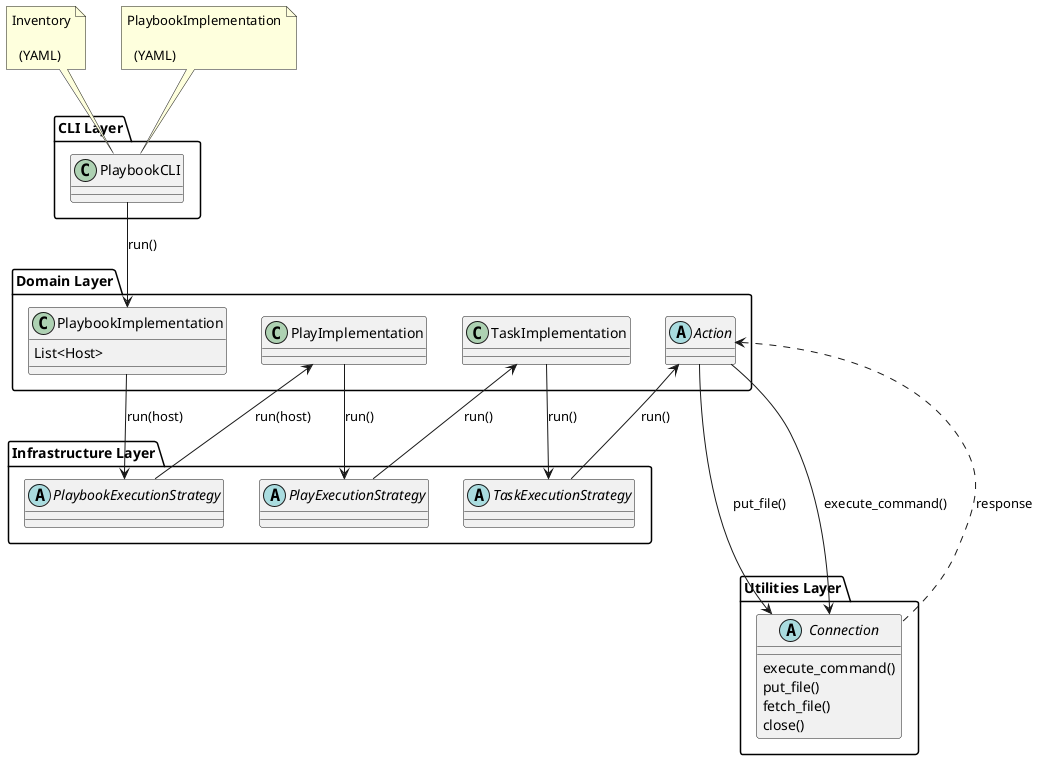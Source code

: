 @startuml

'skinparam backgroundcolor transparent

package "Utilities Layer" {

    abstract Connection
    Connection : execute_command()
    Connection : put_file()
    Connection : fetch_file()
    Connection : close()
}

Package "CLI Layer" {
    class PlaybookCLI
}

note as n1
Inventory

  (YAML)
end note

n1..> PlaybookCLI

note as n2
PlaybookImplementation

  (YAML)
end note

n2..> PlaybookCLI


Package "Domain Layer" {

    class PlaybookImplementation
    PlaybookImplementation : List<Host>
'    PlaybookImplementation -> PlayImplementation : run(host)
    PlaybookCLI --> PlaybookImplementation : run()

    class PlayImplementation
'    PlayImplementation -> TaskImplementation : run()

    class TaskImplementation
'    TaskImplementation -> Action : run()

    abstract Action
'    Action : run()
    Action ---> Connection : put_file()
    Action --> Connection : execute_command()
    Action <.. Connection : response
}

Package "Infrastructure Layer" {

    abstract PlaybookExecutionStrategy
'    PlaybookExecutor : run()
        PlaybookImplementation --> PlaybookExecutionStrategy : run(host)
        PlaybookExecutionStrategy --> PlayImplementation : run(host)

    abstract PlayExecutionStrategy
        PlayImplementation --> PlayExecutionStrategy : run()
        PlayExecutionStrategy --> TaskImplementation : run()
'        TaskQueueManager <.. TaskImplementation : result

'    class ConcurrencyStrategy
'    StrategyBase : run(PlayIterator, PlayContext)
'    StrategyBase -> WorkerProcess : run()
'    StrategyBase <. WorkerProcess : result

    abstract TaskExecutionStrategy
        TaskImplementation --> TaskExecutionStrategy : run()
        TaskExecutionStrategy --> Action : run()
'    TaskExecutor : host
'    TaskExecutor -> ActionBase : run()
'    TaskExecutor <.. ActionBase : data

}

@enduml
